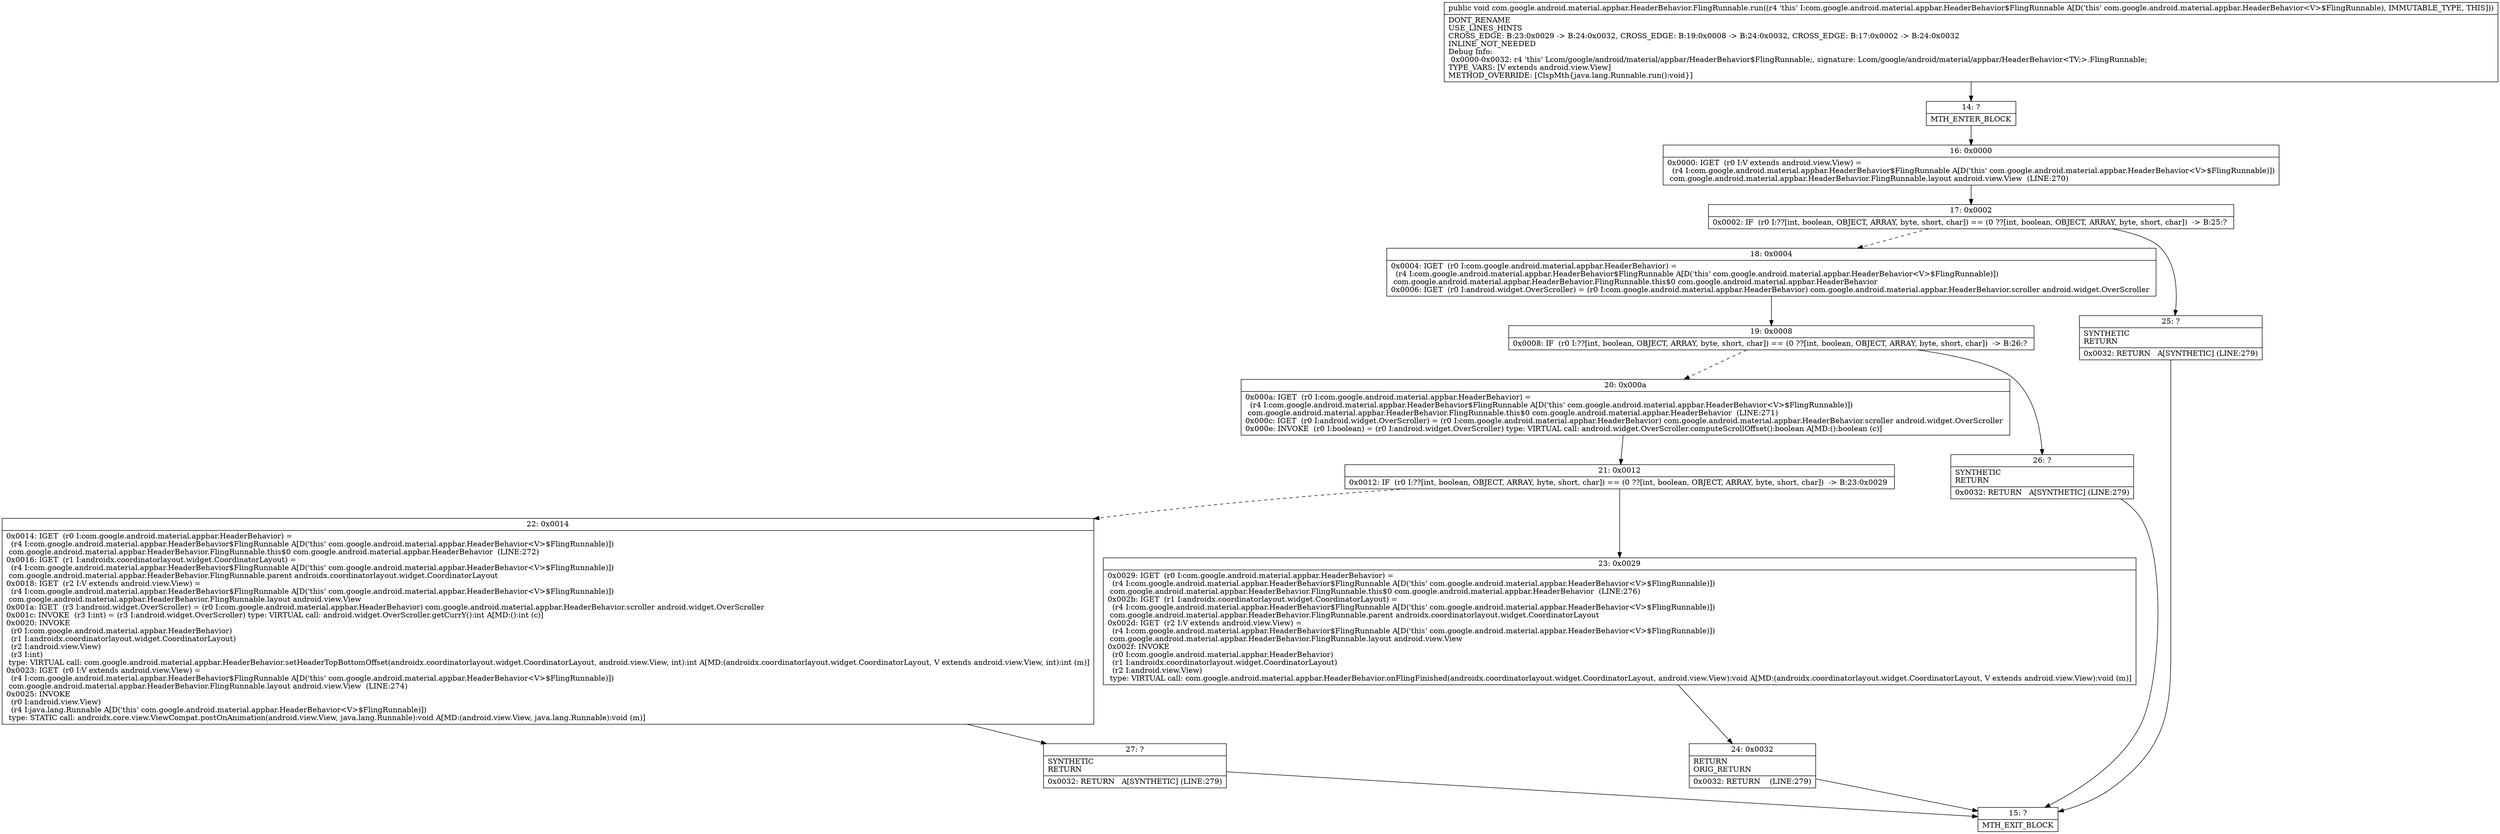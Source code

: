 digraph "CFG forcom.google.android.material.appbar.HeaderBehavior.FlingRunnable.run()V" {
Node_14 [shape=record,label="{14\:\ ?|MTH_ENTER_BLOCK\l}"];
Node_16 [shape=record,label="{16\:\ 0x0000|0x0000: IGET  (r0 I:V extends android.view.View) = \l  (r4 I:com.google.android.material.appbar.HeaderBehavior$FlingRunnable A[D('this' com.google.android.material.appbar.HeaderBehavior\<V\>$FlingRunnable)])\l com.google.android.material.appbar.HeaderBehavior.FlingRunnable.layout android.view.View  (LINE:270)\l}"];
Node_17 [shape=record,label="{17\:\ 0x0002|0x0002: IF  (r0 I:??[int, boolean, OBJECT, ARRAY, byte, short, char]) == (0 ??[int, boolean, OBJECT, ARRAY, byte, short, char])  \-\> B:25:? \l}"];
Node_18 [shape=record,label="{18\:\ 0x0004|0x0004: IGET  (r0 I:com.google.android.material.appbar.HeaderBehavior) = \l  (r4 I:com.google.android.material.appbar.HeaderBehavior$FlingRunnable A[D('this' com.google.android.material.appbar.HeaderBehavior\<V\>$FlingRunnable)])\l com.google.android.material.appbar.HeaderBehavior.FlingRunnable.this$0 com.google.android.material.appbar.HeaderBehavior \l0x0006: IGET  (r0 I:android.widget.OverScroller) = (r0 I:com.google.android.material.appbar.HeaderBehavior) com.google.android.material.appbar.HeaderBehavior.scroller android.widget.OverScroller \l}"];
Node_19 [shape=record,label="{19\:\ 0x0008|0x0008: IF  (r0 I:??[int, boolean, OBJECT, ARRAY, byte, short, char]) == (0 ??[int, boolean, OBJECT, ARRAY, byte, short, char])  \-\> B:26:? \l}"];
Node_20 [shape=record,label="{20\:\ 0x000a|0x000a: IGET  (r0 I:com.google.android.material.appbar.HeaderBehavior) = \l  (r4 I:com.google.android.material.appbar.HeaderBehavior$FlingRunnable A[D('this' com.google.android.material.appbar.HeaderBehavior\<V\>$FlingRunnable)])\l com.google.android.material.appbar.HeaderBehavior.FlingRunnable.this$0 com.google.android.material.appbar.HeaderBehavior  (LINE:271)\l0x000c: IGET  (r0 I:android.widget.OverScroller) = (r0 I:com.google.android.material.appbar.HeaderBehavior) com.google.android.material.appbar.HeaderBehavior.scroller android.widget.OverScroller \l0x000e: INVOKE  (r0 I:boolean) = (r0 I:android.widget.OverScroller) type: VIRTUAL call: android.widget.OverScroller.computeScrollOffset():boolean A[MD:():boolean (c)]\l}"];
Node_21 [shape=record,label="{21\:\ 0x0012|0x0012: IF  (r0 I:??[int, boolean, OBJECT, ARRAY, byte, short, char]) == (0 ??[int, boolean, OBJECT, ARRAY, byte, short, char])  \-\> B:23:0x0029 \l}"];
Node_22 [shape=record,label="{22\:\ 0x0014|0x0014: IGET  (r0 I:com.google.android.material.appbar.HeaderBehavior) = \l  (r4 I:com.google.android.material.appbar.HeaderBehavior$FlingRunnable A[D('this' com.google.android.material.appbar.HeaderBehavior\<V\>$FlingRunnable)])\l com.google.android.material.appbar.HeaderBehavior.FlingRunnable.this$0 com.google.android.material.appbar.HeaderBehavior  (LINE:272)\l0x0016: IGET  (r1 I:androidx.coordinatorlayout.widget.CoordinatorLayout) = \l  (r4 I:com.google.android.material.appbar.HeaderBehavior$FlingRunnable A[D('this' com.google.android.material.appbar.HeaderBehavior\<V\>$FlingRunnable)])\l com.google.android.material.appbar.HeaderBehavior.FlingRunnable.parent androidx.coordinatorlayout.widget.CoordinatorLayout \l0x0018: IGET  (r2 I:V extends android.view.View) = \l  (r4 I:com.google.android.material.appbar.HeaderBehavior$FlingRunnable A[D('this' com.google.android.material.appbar.HeaderBehavior\<V\>$FlingRunnable)])\l com.google.android.material.appbar.HeaderBehavior.FlingRunnable.layout android.view.View \l0x001a: IGET  (r3 I:android.widget.OverScroller) = (r0 I:com.google.android.material.appbar.HeaderBehavior) com.google.android.material.appbar.HeaderBehavior.scroller android.widget.OverScroller \l0x001c: INVOKE  (r3 I:int) = (r3 I:android.widget.OverScroller) type: VIRTUAL call: android.widget.OverScroller.getCurrY():int A[MD:():int (c)]\l0x0020: INVOKE  \l  (r0 I:com.google.android.material.appbar.HeaderBehavior)\l  (r1 I:androidx.coordinatorlayout.widget.CoordinatorLayout)\l  (r2 I:android.view.View)\l  (r3 I:int)\l type: VIRTUAL call: com.google.android.material.appbar.HeaderBehavior.setHeaderTopBottomOffset(androidx.coordinatorlayout.widget.CoordinatorLayout, android.view.View, int):int A[MD:(androidx.coordinatorlayout.widget.CoordinatorLayout, V extends android.view.View, int):int (m)]\l0x0023: IGET  (r0 I:V extends android.view.View) = \l  (r4 I:com.google.android.material.appbar.HeaderBehavior$FlingRunnable A[D('this' com.google.android.material.appbar.HeaderBehavior\<V\>$FlingRunnable)])\l com.google.android.material.appbar.HeaderBehavior.FlingRunnable.layout android.view.View  (LINE:274)\l0x0025: INVOKE  \l  (r0 I:android.view.View)\l  (r4 I:java.lang.Runnable A[D('this' com.google.android.material.appbar.HeaderBehavior\<V\>$FlingRunnable)])\l type: STATIC call: androidx.core.view.ViewCompat.postOnAnimation(android.view.View, java.lang.Runnable):void A[MD:(android.view.View, java.lang.Runnable):void (m)]\l}"];
Node_27 [shape=record,label="{27\:\ ?|SYNTHETIC\lRETURN\l|0x0032: RETURN   A[SYNTHETIC] (LINE:279)\l}"];
Node_15 [shape=record,label="{15\:\ ?|MTH_EXIT_BLOCK\l}"];
Node_23 [shape=record,label="{23\:\ 0x0029|0x0029: IGET  (r0 I:com.google.android.material.appbar.HeaderBehavior) = \l  (r4 I:com.google.android.material.appbar.HeaderBehavior$FlingRunnable A[D('this' com.google.android.material.appbar.HeaderBehavior\<V\>$FlingRunnable)])\l com.google.android.material.appbar.HeaderBehavior.FlingRunnable.this$0 com.google.android.material.appbar.HeaderBehavior  (LINE:276)\l0x002b: IGET  (r1 I:androidx.coordinatorlayout.widget.CoordinatorLayout) = \l  (r4 I:com.google.android.material.appbar.HeaderBehavior$FlingRunnable A[D('this' com.google.android.material.appbar.HeaderBehavior\<V\>$FlingRunnable)])\l com.google.android.material.appbar.HeaderBehavior.FlingRunnable.parent androidx.coordinatorlayout.widget.CoordinatorLayout \l0x002d: IGET  (r2 I:V extends android.view.View) = \l  (r4 I:com.google.android.material.appbar.HeaderBehavior$FlingRunnable A[D('this' com.google.android.material.appbar.HeaderBehavior\<V\>$FlingRunnable)])\l com.google.android.material.appbar.HeaderBehavior.FlingRunnable.layout android.view.View \l0x002f: INVOKE  \l  (r0 I:com.google.android.material.appbar.HeaderBehavior)\l  (r1 I:androidx.coordinatorlayout.widget.CoordinatorLayout)\l  (r2 I:android.view.View)\l type: VIRTUAL call: com.google.android.material.appbar.HeaderBehavior.onFlingFinished(androidx.coordinatorlayout.widget.CoordinatorLayout, android.view.View):void A[MD:(androidx.coordinatorlayout.widget.CoordinatorLayout, V extends android.view.View):void (m)]\l}"];
Node_24 [shape=record,label="{24\:\ 0x0032|RETURN\lORIG_RETURN\l|0x0032: RETURN    (LINE:279)\l}"];
Node_26 [shape=record,label="{26\:\ ?|SYNTHETIC\lRETURN\l|0x0032: RETURN   A[SYNTHETIC] (LINE:279)\l}"];
Node_25 [shape=record,label="{25\:\ ?|SYNTHETIC\lRETURN\l|0x0032: RETURN   A[SYNTHETIC] (LINE:279)\l}"];
MethodNode[shape=record,label="{public void com.google.android.material.appbar.HeaderBehavior.FlingRunnable.run((r4 'this' I:com.google.android.material.appbar.HeaderBehavior$FlingRunnable A[D('this' com.google.android.material.appbar.HeaderBehavior\<V\>$FlingRunnable), IMMUTABLE_TYPE, THIS]))  | DONT_RENAME\lUSE_LINES_HINTS\lCROSS_EDGE: B:23:0x0029 \-\> B:24:0x0032, CROSS_EDGE: B:19:0x0008 \-\> B:24:0x0032, CROSS_EDGE: B:17:0x0002 \-\> B:24:0x0032\lINLINE_NOT_NEEDED\lDebug Info:\l  0x0000\-0x0032: r4 'this' Lcom\/google\/android\/material\/appbar\/HeaderBehavior$FlingRunnable;, signature: Lcom\/google\/android\/material\/appbar\/HeaderBehavior\<TV;\>.FlingRunnable;\lTYPE_VARS: [V extends android.view.View]\lMETHOD_OVERRIDE: [ClspMth\{java.lang.Runnable.run():void\}]\l}"];
MethodNode -> Node_14;Node_14 -> Node_16;
Node_16 -> Node_17;
Node_17 -> Node_18[style=dashed];
Node_17 -> Node_25;
Node_18 -> Node_19;
Node_19 -> Node_20[style=dashed];
Node_19 -> Node_26;
Node_20 -> Node_21;
Node_21 -> Node_22[style=dashed];
Node_21 -> Node_23;
Node_22 -> Node_27;
Node_27 -> Node_15;
Node_23 -> Node_24;
Node_24 -> Node_15;
Node_26 -> Node_15;
Node_25 -> Node_15;
}

